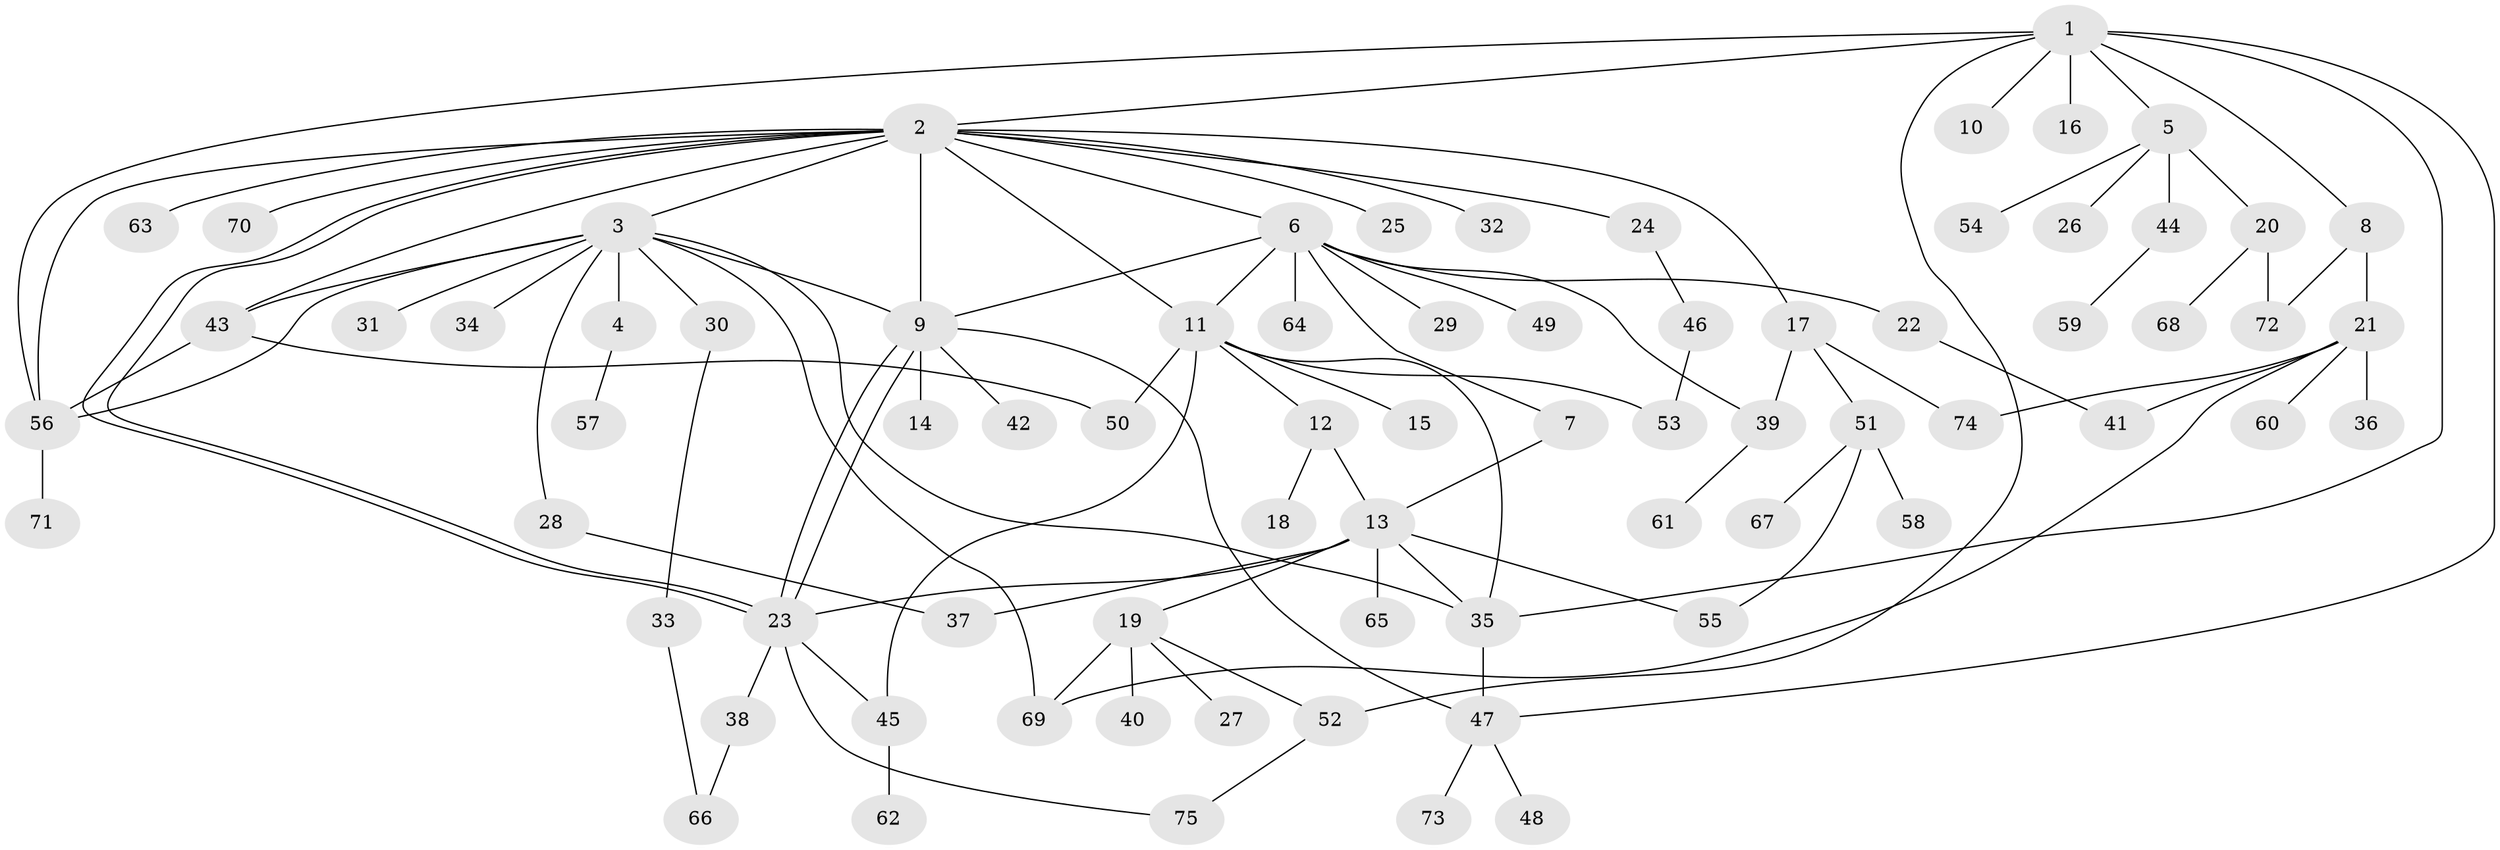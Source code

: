 // coarse degree distribution, {11: 0.018867924528301886, 14: 0.018867924528301886, 10: 0.018867924528301886, 4: 0.03773584905660377, 9: 0.018867924528301886, 2: 0.24528301886792453, 3: 0.03773584905660377, 6: 0.03773584905660377, 1: 0.49056603773584906, 8: 0.018867924528301886, 12: 0.018867924528301886, 7: 0.018867924528301886, 5: 0.018867924528301886}
// Generated by graph-tools (version 1.1) at 2025/41/03/06/25 10:41:49]
// undirected, 75 vertices, 105 edges
graph export_dot {
graph [start="1"]
  node [color=gray90,style=filled];
  1;
  2;
  3;
  4;
  5;
  6;
  7;
  8;
  9;
  10;
  11;
  12;
  13;
  14;
  15;
  16;
  17;
  18;
  19;
  20;
  21;
  22;
  23;
  24;
  25;
  26;
  27;
  28;
  29;
  30;
  31;
  32;
  33;
  34;
  35;
  36;
  37;
  38;
  39;
  40;
  41;
  42;
  43;
  44;
  45;
  46;
  47;
  48;
  49;
  50;
  51;
  52;
  53;
  54;
  55;
  56;
  57;
  58;
  59;
  60;
  61;
  62;
  63;
  64;
  65;
  66;
  67;
  68;
  69;
  70;
  71;
  72;
  73;
  74;
  75;
  1 -- 2;
  1 -- 5;
  1 -- 8;
  1 -- 10;
  1 -- 16;
  1 -- 35;
  1 -- 47;
  1 -- 52;
  1 -- 56;
  2 -- 3;
  2 -- 6;
  2 -- 9;
  2 -- 11;
  2 -- 17;
  2 -- 23;
  2 -- 23;
  2 -- 24;
  2 -- 25;
  2 -- 32;
  2 -- 43;
  2 -- 56;
  2 -- 63;
  2 -- 70;
  3 -- 4;
  3 -- 9;
  3 -- 28;
  3 -- 30;
  3 -- 31;
  3 -- 34;
  3 -- 35;
  3 -- 43;
  3 -- 56;
  3 -- 69;
  4 -- 57;
  5 -- 20;
  5 -- 26;
  5 -- 44;
  5 -- 54;
  6 -- 7;
  6 -- 9;
  6 -- 11;
  6 -- 22;
  6 -- 29;
  6 -- 39;
  6 -- 49;
  6 -- 64;
  7 -- 13;
  8 -- 21;
  8 -- 72;
  9 -- 14;
  9 -- 23;
  9 -- 23;
  9 -- 42;
  9 -- 47;
  11 -- 12;
  11 -- 15;
  11 -- 35;
  11 -- 45;
  11 -- 50;
  11 -- 53;
  12 -- 13;
  12 -- 18;
  13 -- 19;
  13 -- 23;
  13 -- 35;
  13 -- 37;
  13 -- 55;
  13 -- 65;
  17 -- 39;
  17 -- 51;
  17 -- 74;
  19 -- 27;
  19 -- 40;
  19 -- 52;
  19 -- 69;
  20 -- 68;
  20 -- 72;
  21 -- 36;
  21 -- 41;
  21 -- 60;
  21 -- 69;
  21 -- 74;
  22 -- 41;
  23 -- 38;
  23 -- 45;
  23 -- 75;
  24 -- 46;
  28 -- 37;
  30 -- 33;
  33 -- 66;
  35 -- 47;
  38 -- 66;
  39 -- 61;
  43 -- 50;
  43 -- 56;
  44 -- 59;
  45 -- 62;
  46 -- 53;
  47 -- 48;
  47 -- 73;
  51 -- 55;
  51 -- 58;
  51 -- 67;
  52 -- 75;
  56 -- 71;
}
